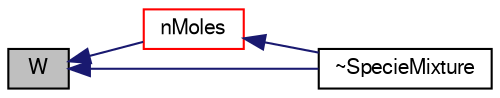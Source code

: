 digraph "W"
{
  bgcolor="transparent";
  edge [fontname="FreeSans",fontsize="10",labelfontname="FreeSans",labelfontsize="10"];
  node [fontname="FreeSans",fontsize="10",shape=record];
  rankdir="LR";
  Node71 [label="W",height=0.2,width=0.4,color="black", fillcolor="grey75", style="filled", fontcolor="black"];
  Node71 -> Node72 [dir="back",color="midnightblue",fontsize="10",style="solid",fontname="FreeSans"];
  Node72 [label="nMoles",height=0.2,width=0.4,color="red",URL="$a30158.html#a607bf506db560f3654aa26796d5f401a",tooltip="Number of moles []. "];
  Node72 -> Node74 [dir="back",color="midnightblue",fontsize="10",style="solid",fontname="FreeSans"];
  Node74 [label="~SpecieMixture",height=0.2,width=0.4,color="black",URL="$a30158.html#a149d8c2fb446e76144898dd6cadef2de",tooltip="Destructor. "];
  Node71 -> Node74 [dir="back",color="midnightblue",fontsize="10",style="solid",fontname="FreeSans"];
}
